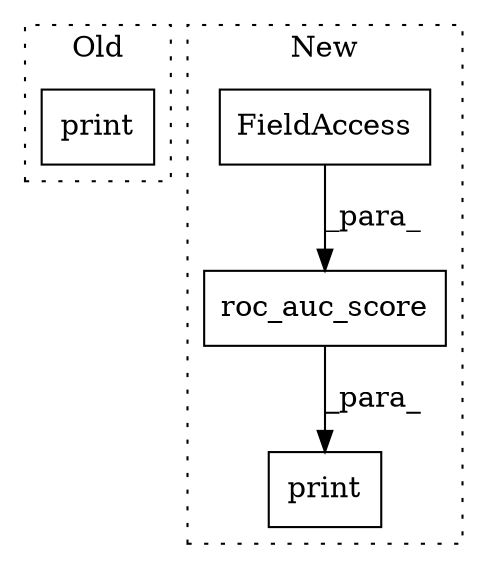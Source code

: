 digraph G {
subgraph cluster0 {
1 [label="print" a="32" s="9336,9368" l="6,1" shape="box"];
label = "Old";
style="dotted";
}
subgraph cluster1 {
2 [label="roc_auc_score" a="32" s="9626,9653" l="14,1" shape="box"];
3 [label="print" a="32" s="9620,9654" l="6,1" shape="box"];
4 [label="FieldAccess" a="22" s="9640" l="6" shape="box"];
label = "New";
style="dotted";
}
2 -> 3 [label="_para_"];
4 -> 2 [label="_para_"];
}